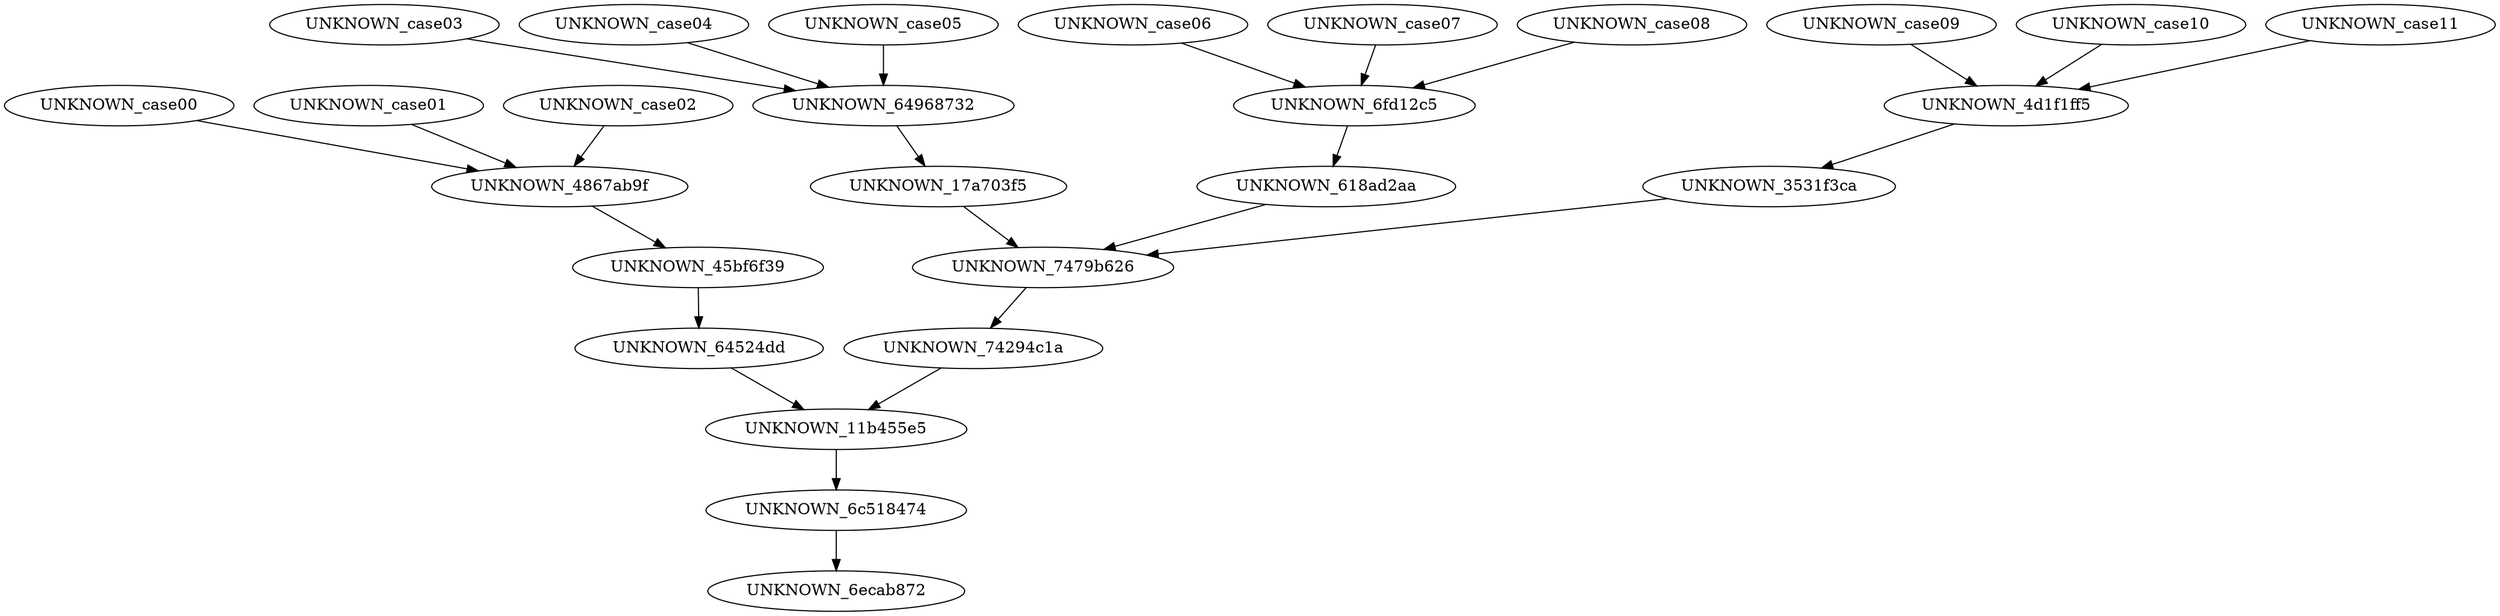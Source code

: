 digraph G {
	UNKNOWN_case00 -> UNKNOWN_4867ab9f;
	UNKNOWN_case01 -> UNKNOWN_4867ab9f;
	UNKNOWN_case02 -> UNKNOWN_4867ab9f;
	UNKNOWN_case03 -> UNKNOWN_64968732;
	UNKNOWN_case04 -> UNKNOWN_64968732;
	UNKNOWN_case05 -> UNKNOWN_64968732;
	UNKNOWN_case06 -> UNKNOWN_6fd12c5;
	UNKNOWN_case07 -> UNKNOWN_6fd12c5;
	UNKNOWN_case08 -> UNKNOWN_6fd12c5;
	UNKNOWN_case09 -> UNKNOWN_4d1f1ff5;
	UNKNOWN_case10 -> UNKNOWN_4d1f1ff5;
	UNKNOWN_case11 -> UNKNOWN_4d1f1ff5;
	UNKNOWN_4867ab9f -> UNKNOWN_45bf6f39;
	UNKNOWN_64968732 -> UNKNOWN_17a703f5;
	UNKNOWN_6fd12c5 -> UNKNOWN_618ad2aa;
	UNKNOWN_4d1f1ff5 -> UNKNOWN_3531f3ca;
	UNKNOWN_45bf6f39 -> UNKNOWN_64524dd;
	UNKNOWN_17a703f5 -> UNKNOWN_7479b626;
	UNKNOWN_618ad2aa -> UNKNOWN_7479b626;
	UNKNOWN_3531f3ca -> UNKNOWN_7479b626;
	UNKNOWN_64524dd -> UNKNOWN_11b455e5;
	UNKNOWN_7479b626 -> UNKNOWN_74294c1a;
	UNKNOWN_74294c1a -> UNKNOWN_11b455e5;
	UNKNOWN_11b455e5 -> UNKNOWN_6c518474;
	UNKNOWN_6c518474 -> UNKNOWN_6ecab872;
}

